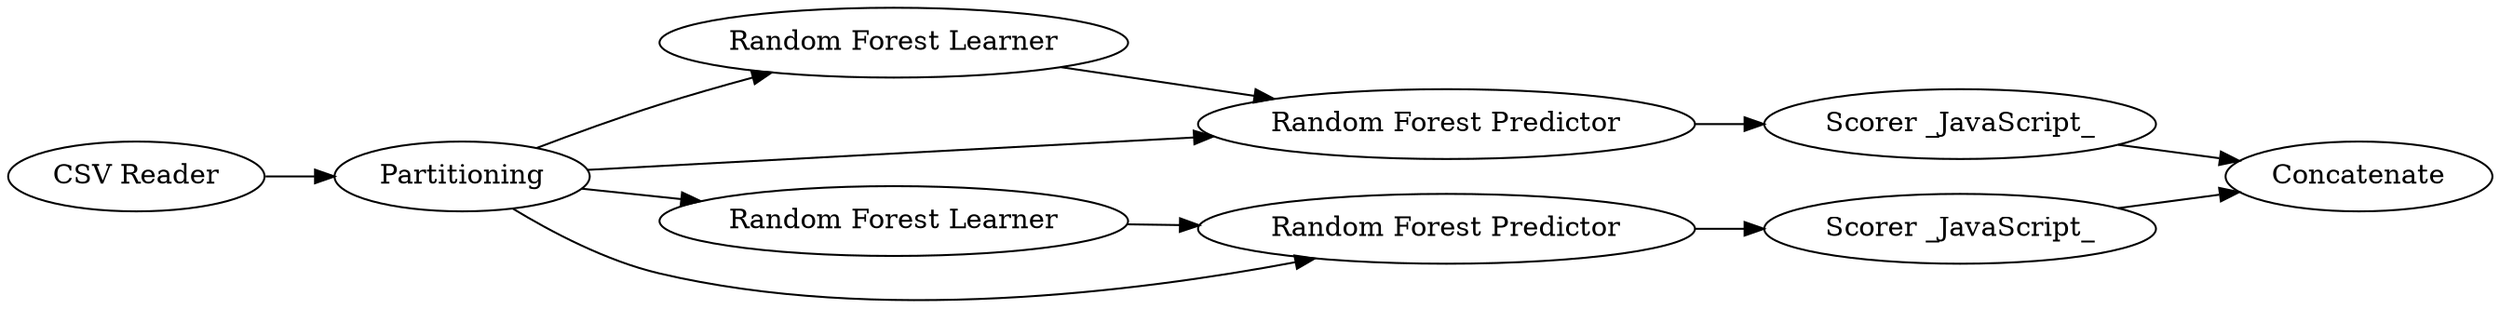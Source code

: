 digraph {
	1 [label="CSV Reader"]
	2 [label=Partitioning]
	3 [label="Random Forest Learner"]
	4 [label="Random Forest Predictor"]
	5 [label="Random Forest Learner"]
	6 [label="Random Forest Predictor"]
	7 [label="Scorer _JavaScript_"]
	8 [label="Scorer _JavaScript_"]
	9 [label=Concatenate]
	1 -> 2
	2 -> 3
	2 -> 6
	2 -> 4
	2 -> 5
	3 -> 4
	4 -> 7
	5 -> 6
	6 -> 8
	7 -> 9
	8 -> 9
	rankdir=LR
}
